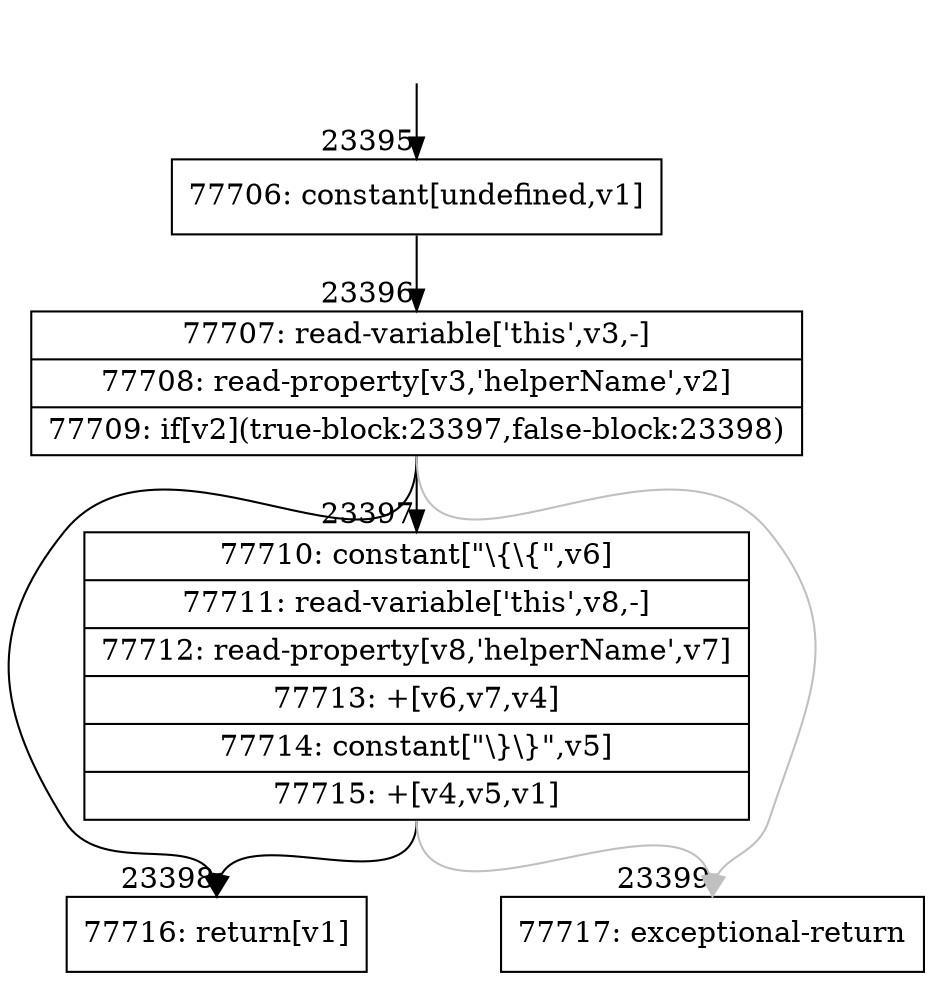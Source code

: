 digraph {
rankdir="TD"
BB_entry2047[shape=none,label=""];
BB_entry2047 -> BB23395 [tailport=s, headport=n, headlabel="    23395"]
BB23395 [shape=record label="{77706: constant[undefined,v1]}" ] 
BB23395 -> BB23396 [tailport=s, headport=n, headlabel="      23396"]
BB23396 [shape=record label="{77707: read-variable['this',v3,-]|77708: read-property[v3,'helperName',v2]|77709: if[v2](true-block:23397,false-block:23398)}" ] 
BB23396 -> BB23397 [tailport=s, headport=n, headlabel="      23397"]
BB23396 -> BB23398 [tailport=s, headport=n, headlabel="      23398"]
BB23396 -> BB23399 [tailport=s, headport=n, color=gray, headlabel="      23399"]
BB23397 [shape=record label="{77710: constant[\"\\\{\\\{\",v6]|77711: read-variable['this',v8,-]|77712: read-property[v8,'helperName',v7]|77713: +[v6,v7,v4]|77714: constant[\"\\\}\\\}\",v5]|77715: +[v4,v5,v1]}" ] 
BB23397 -> BB23398 [tailport=s, headport=n]
BB23397 -> BB23399 [tailport=s, headport=n, color=gray]
BB23398 [shape=record label="{77716: return[v1]}" ] 
BB23399 [shape=record label="{77717: exceptional-return}" ] 
//#$~ 44349
}
